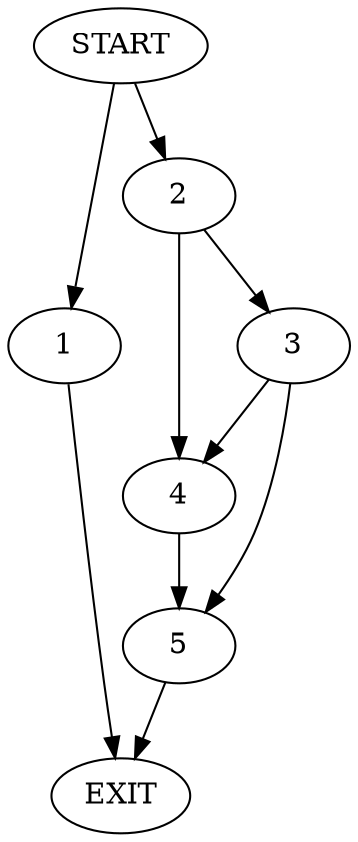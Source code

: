 digraph {
0 [label="START"]
6 [label="EXIT"]
0 -> 1
1 -> 6
0 -> 2
2 -> 3
2 -> 4
4 -> 5
3 -> 5
3 -> 4
5 -> 6
}
